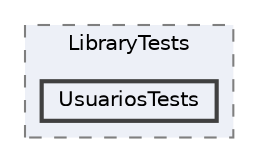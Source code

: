 digraph "/home/snowiemischief/projects/programacion2/pii_2022_2_equipo_21/test/LibraryTests/UsuariosTests"
{
 // INTERACTIVE_SVG=YES
 // LATEX_PDF_SIZE
  bgcolor="transparent";
  edge [fontname=Helvetica,fontsize=10,labelfontname=Helvetica,labelfontsize=10];
  node [fontname=Helvetica,fontsize=10,shape=box,height=0.2,width=0.4];
  compound=true
  subgraph clusterdir_6c8e1213d96547949c4ad1dee757a549 {
    graph [ bgcolor="#edf0f7", pencolor="grey50", label="LibraryTests", fontname=Helvetica,fontsize=10 style="filled,dashed", URL="dir_6c8e1213d96547949c4ad1dee757a549.html",tooltip=""]
  dir_b3de761e183c14bb880d49ffdbd4e451 [label="UsuariosTests", fillcolor="#edf0f7", color="grey25", style="filled,bold", URL="dir_b3de761e183c14bb880d49ffdbd4e451.html",tooltip=""];
  }
}
